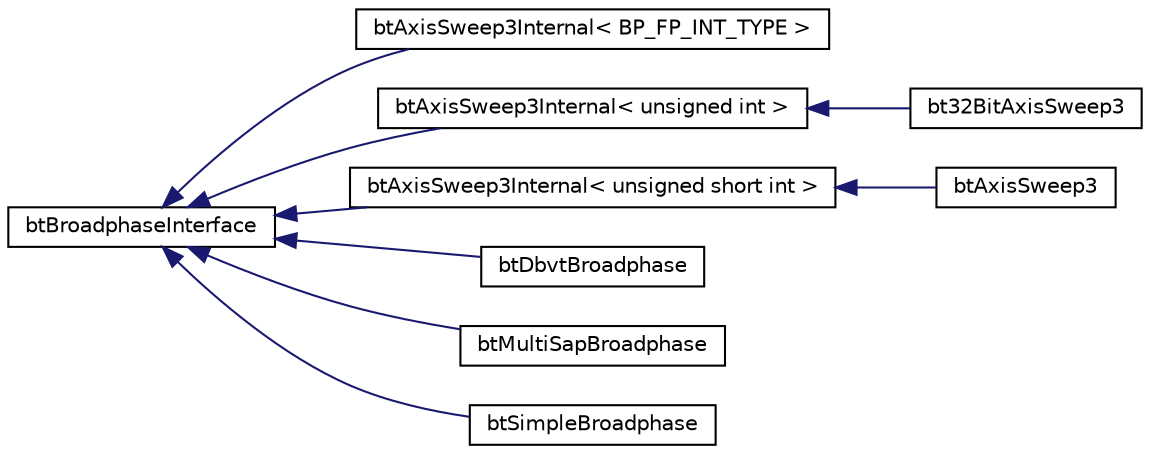 digraph G
{
  edge [fontname="Helvetica",fontsize="10",labelfontname="Helvetica",labelfontsize="10"];
  node [fontname="Helvetica",fontsize="10",shape=record];
  rankdir=LR;
  Node1 [label="btBroadphaseInterface",height=0.2,width=0.4,color="black", fillcolor="white", style="filled",URL="$df/dfe/classbtBroadphaseInterface.html"];
  Node1 -> Node2 [dir=back,color="midnightblue",fontsize="10",style="solid",fontname="Helvetica"];
  Node2 [label="btAxisSweep3Internal\< BP_FP_INT_TYPE \>",height=0.2,width=0.4,color="black", fillcolor="white", style="filled",URL="$d5/dd8/classbtAxisSweep3Internal.html"];
  Node1 -> Node3 [dir=back,color="midnightblue",fontsize="10",style="solid",fontname="Helvetica"];
  Node3 [label="btAxisSweep3Internal\< unsigned int \>",height=0.2,width=0.4,color="black", fillcolor="white", style="filled",URL="$d5/dd8/classbtAxisSweep3Internal.html"];
  Node3 -> Node4 [dir=back,color="midnightblue",fontsize="10",style="solid",fontname="Helvetica"];
  Node4 [label="bt32BitAxisSweep3",height=0.2,width=0.4,color="black", fillcolor="white", style="filled",URL="$de/d6f/classbt32BitAxisSweep3.html"];
  Node1 -> Node5 [dir=back,color="midnightblue",fontsize="10",style="solid",fontname="Helvetica"];
  Node5 [label="btAxisSweep3Internal\< unsigned short int \>",height=0.2,width=0.4,color="black", fillcolor="white", style="filled",URL="$d5/dd8/classbtAxisSweep3Internal.html"];
  Node5 -> Node6 [dir=back,color="midnightblue",fontsize="10",style="solid",fontname="Helvetica"];
  Node6 [label="btAxisSweep3",height=0.2,width=0.4,color="black", fillcolor="white", style="filled",URL="$d6/d14/classbtAxisSweep3.html"];
  Node1 -> Node7 [dir=back,color="midnightblue",fontsize="10",style="solid",fontname="Helvetica"];
  Node7 [label="btDbvtBroadphase",height=0.2,width=0.4,color="black", fillcolor="white", style="filled",URL="$d4/de1/structbtDbvtBroadphase.html"];
  Node1 -> Node8 [dir=back,color="midnightblue",fontsize="10",style="solid",fontname="Helvetica"];
  Node8 [label="btMultiSapBroadphase",height=0.2,width=0.4,color="black", fillcolor="white", style="filled",URL="$d6/dbd/classbtMultiSapBroadphase.html"];
  Node1 -> Node9 [dir=back,color="midnightblue",fontsize="10",style="solid",fontname="Helvetica"];
  Node9 [label="btSimpleBroadphase",height=0.2,width=0.4,color="black", fillcolor="white", style="filled",URL="$d7/d40/classbtSimpleBroadphase.html"];
}

